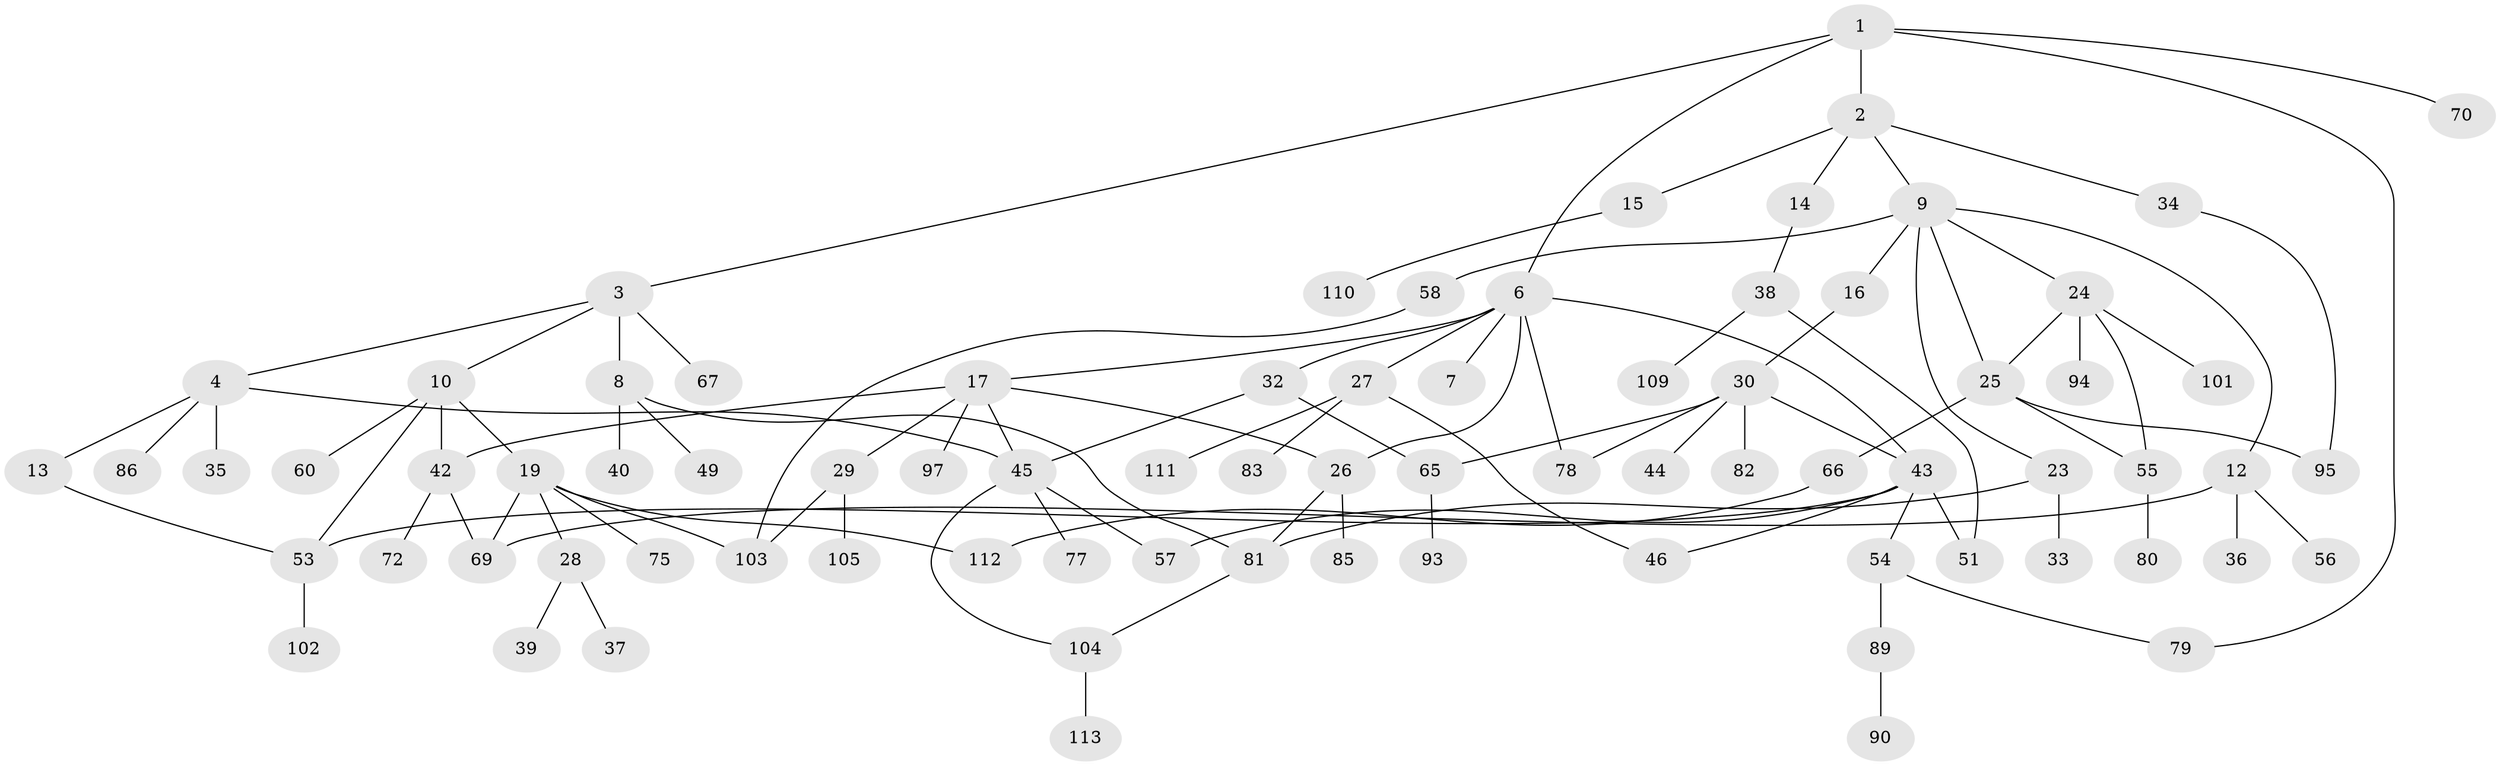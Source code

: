 // original degree distribution, {5: 0.043859649122807015, 6: 0.017543859649122806, 2: 0.3157894736842105, 7: 0.03508771929824561, 3: 0.13157894736842105, 4: 0.12280701754385964, 1: 0.3333333333333333}
// Generated by graph-tools (version 1.1) at 2025/10/02/27/25 16:10:51]
// undirected, 79 vertices, 102 edges
graph export_dot {
graph [start="1"]
  node [color=gray90,style=filled];
  1 [super="+76"];
  2 [super="+5"];
  3 [super="+108"];
  4 [super="+21"];
  6 [super="+18"];
  7 [super="+22"];
  8 [super="+48"];
  9 [super="+20"];
  10 [super="+11"];
  12 [super="+99"];
  13 [super="+71"];
  14 [super="+87"];
  15 [super="+68"];
  16;
  17 [super="+62"];
  19 [super="+63"];
  23 [super="+31"];
  24 [super="+47"];
  25 [super="+50"];
  26;
  27 [super="+59"];
  28;
  29 [super="+84"];
  30 [super="+61"];
  32 [super="+74"];
  33;
  34 [super="+41"];
  35;
  36;
  37;
  38 [super="+96"];
  39;
  40;
  42 [super="+107"];
  43 [super="+52"];
  44;
  45;
  46 [super="+64"];
  49;
  51;
  53 [super="+88"];
  54 [super="+92"];
  55 [super="+73"];
  56;
  57 [super="+106"];
  58;
  60;
  65;
  66;
  67;
  69;
  70;
  72;
  75;
  77 [super="+91"];
  78 [super="+98"];
  79;
  80;
  81 [super="+100"];
  82;
  83;
  85;
  86;
  89;
  90;
  93;
  94;
  95;
  97;
  101;
  102;
  103 [super="+114"];
  104;
  105;
  109;
  110;
  111;
  112;
  113;
  1 -- 2;
  1 -- 3;
  1 -- 6;
  1 -- 70;
  1 -- 79;
  2 -- 9;
  2 -- 14;
  2 -- 34;
  2 -- 15;
  3 -- 4;
  3 -- 8;
  3 -- 10;
  3 -- 67;
  4 -- 13;
  4 -- 35;
  4 -- 86;
  4 -- 45;
  6 -- 7;
  6 -- 17;
  6 -- 27;
  6 -- 43;
  6 -- 78;
  6 -- 32;
  6 -- 26;
  8 -- 40;
  8 -- 81;
  8 -- 49;
  9 -- 12;
  9 -- 16;
  9 -- 24;
  9 -- 58;
  9 -- 23;
  9 -- 25;
  10 -- 53;
  10 -- 42;
  10 -- 19;
  10 -- 60;
  12 -- 36;
  12 -- 56;
  12 -- 69;
  13 -- 53;
  14 -- 38;
  15 -- 110;
  16 -- 30;
  17 -- 29;
  17 -- 42;
  17 -- 26;
  17 -- 45;
  17 -- 97;
  19 -- 28;
  19 -- 69;
  19 -- 75;
  19 -- 112;
  19 -- 103 [weight=2];
  23 -- 33;
  23 -- 81;
  24 -- 25;
  24 -- 55;
  24 -- 101;
  24 -- 94;
  25 -- 66;
  25 -- 95;
  25 -- 55;
  26 -- 81;
  26 -- 85;
  27 -- 46;
  27 -- 83;
  27 -- 111;
  28 -- 37;
  28 -- 39;
  29 -- 103;
  29 -- 105;
  30 -- 44;
  30 -- 82;
  30 -- 65;
  30 -- 43;
  30 -- 78;
  32 -- 65;
  32 -- 45;
  34 -- 95;
  38 -- 51;
  38 -- 109;
  42 -- 72;
  42 -- 69;
  43 -- 51;
  43 -- 54;
  43 -- 57;
  43 -- 53;
  43 -- 46;
  45 -- 57;
  45 -- 77;
  45 -- 104;
  53 -- 102;
  54 -- 79;
  54 -- 89;
  55 -- 80;
  58 -- 103;
  65 -- 93;
  66 -- 112;
  81 -- 104;
  89 -- 90;
  104 -- 113;
}
